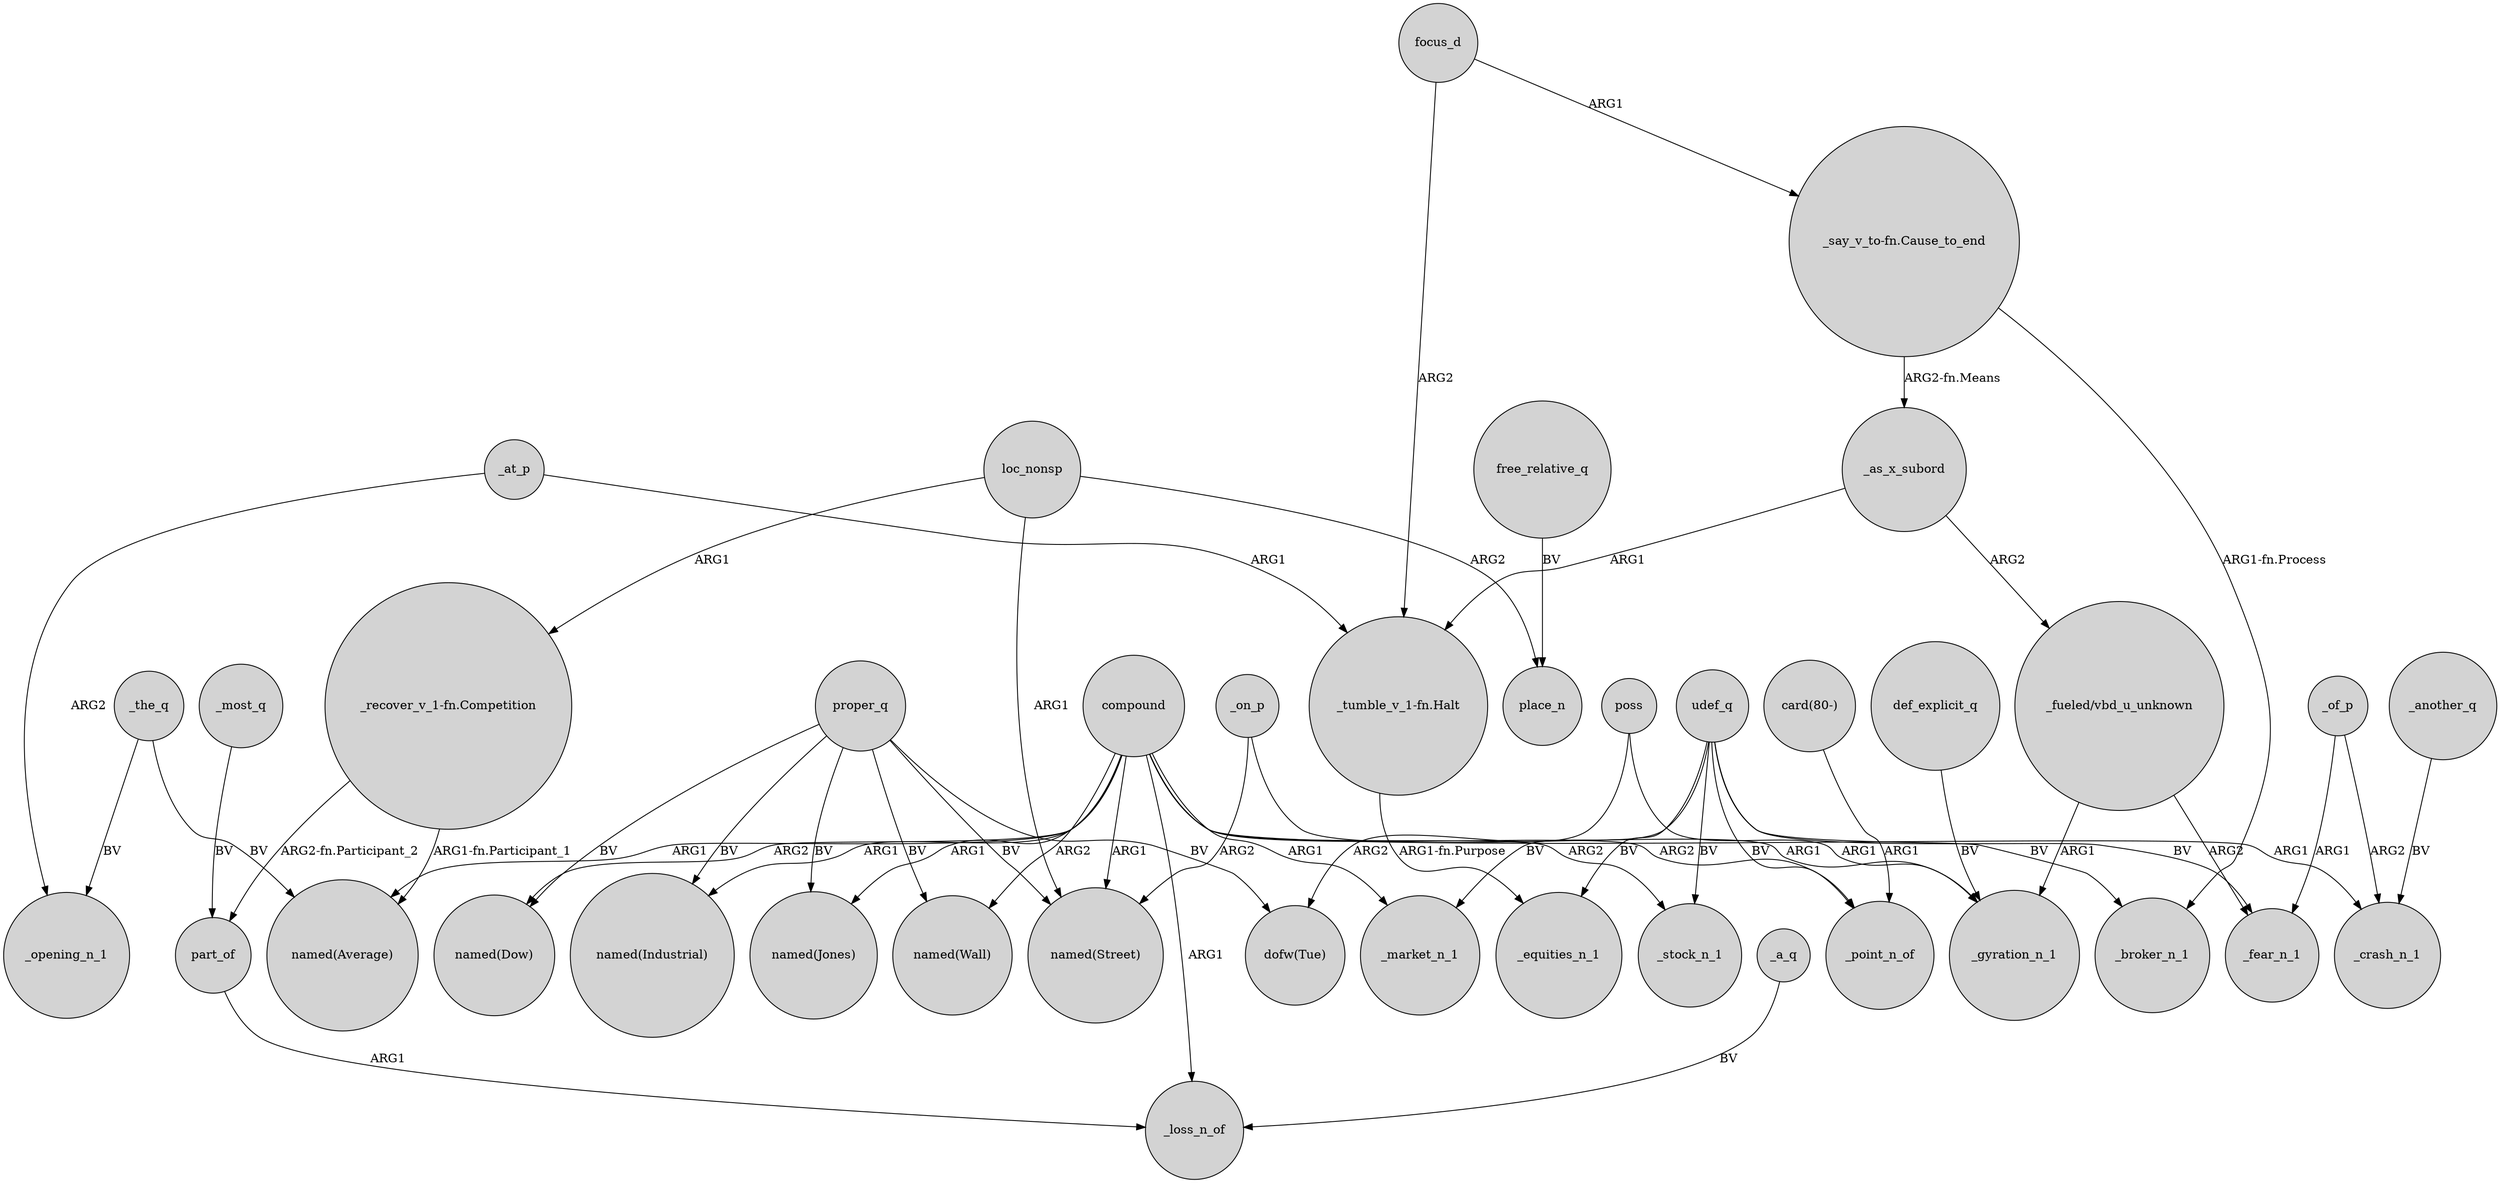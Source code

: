 digraph {
	node [shape=circle style=filled]
	_at_p -> _opening_n_1 [label=ARG2]
	focus_d -> "_tumble_v_1-fn.Halt" [label=ARG2]
	_a_q -> _loss_n_of [label=BV]
	udef_q -> _market_n_1 [label=BV]
	_another_q -> _crash_n_1 [label=BV]
	udef_q -> _broker_n_1 [label=BV]
	compound -> "named(Jones)" [label=ARG1]
	def_explicit_q -> _gyration_n_1 [label=BV]
	"_fueled/vbd_u_unknown" -> _gyration_n_1 [label=ARG1]
	focus_d -> "_say_v_to-fn.Cause_to_end" [label=ARG1]
	_at_p -> "_tumble_v_1-fn.Halt" [label=ARG1]
	"_say_v_to-fn.Cause_to_end" -> _broker_n_1 [label="ARG1-fn.Process"]
	compound -> _point_n_of [label=ARG2]
	_on_p -> "named(Street)" [label=ARG2]
	"_recover_v_1-fn.Competition" -> part_of [label="ARG2-fn.Participant_2"]
	free_relative_q -> place_n [label=BV]
	"_tumble_v_1-fn.Halt" -> _equities_n_1 [label="ARG1-fn.Purpose"]
	"card(80-)" -> _point_n_of [label=ARG1]
	_as_x_subord -> "_fueled/vbd_u_unknown" [label=ARG2]
	udef_q -> _equities_n_1 [label=BV]
	_of_p -> _fear_n_1 [label=ARG1]
	compound -> "named(Wall)" [label=ARG2]
	udef_q -> _stock_n_1 [label=BV]
	compound -> _loss_n_of [label=ARG1]
	proper_q -> "named(Industrial)" [label=BV]
	_most_q -> part_of [label=BV]
	compound -> _crash_n_1 [label=ARG1]
	compound -> "named(Street)" [label=ARG1]
	loc_nonsp -> "_recover_v_1-fn.Competition" [label=ARG1]
	_of_p -> _crash_n_1 [label=ARG2]
	compound -> _stock_n_1 [label=ARG2]
	"_fueled/vbd_u_unknown" -> _fear_n_1 [label=ARG2]
	_the_q -> "named(Average)" [label=BV]
	proper_q -> "named(Jones)" [label=BV]
	poss -> "dofw(Tue)" [label=ARG2]
	proper_q -> "named(Dow)" [label=BV]
	"_recover_v_1-fn.Competition" -> "named(Average)" [label="ARG1-fn.Participant_1"]
	_on_p -> _gyration_n_1 [label=ARG1]
	part_of -> _loss_n_of [label=ARG1]
	compound -> "named(Average)" [label=ARG1]
	compound -> "named(Industrial)" [label=ARG1]
	compound -> "named(Dow)" [label=ARG2]
	loc_nonsp -> "named(Street)" [label=ARG1]
	proper_q -> "dofw(Tue)" [label=BV]
	proper_q -> "named(Wall)" [label=BV]
	loc_nonsp -> place_n [label=ARG2]
	poss -> _gyration_n_1 [label=ARG1]
	_as_x_subord -> "_tumble_v_1-fn.Halt" [label=ARG1]
	proper_q -> "named(Street)" [label=BV]
	_the_q -> _opening_n_1 [label=BV]
	udef_q -> _point_n_of [label=BV]
	compound -> _market_n_1 [label=ARG1]
	"_say_v_to-fn.Cause_to_end" -> _as_x_subord [label="ARG2-fn.Means"]
	udef_q -> _fear_n_1 [label=BV]
}
